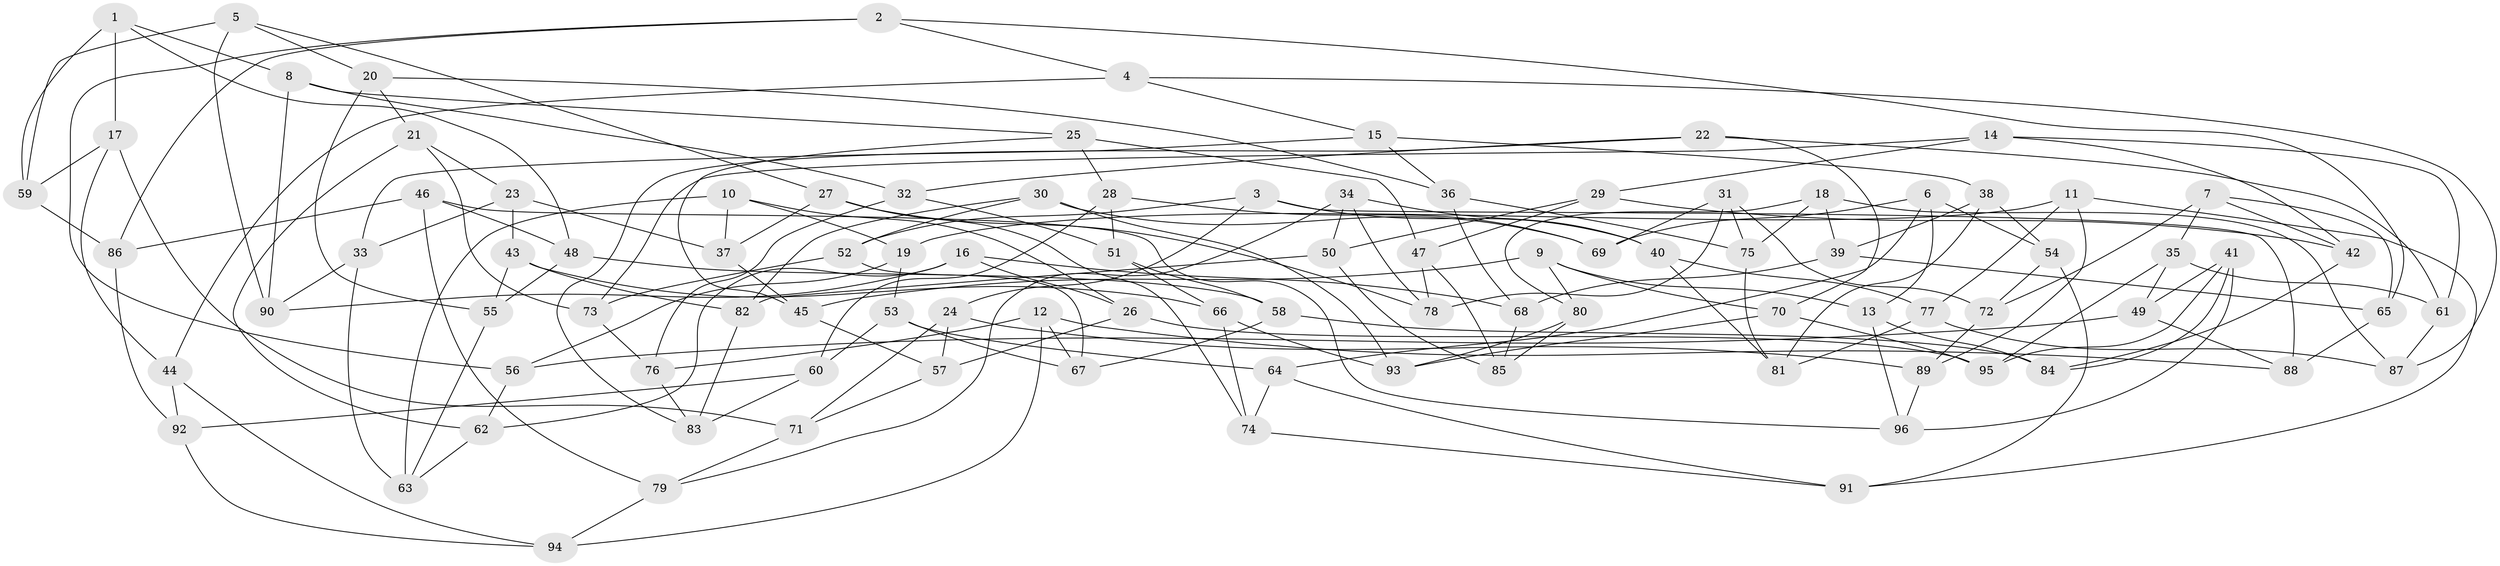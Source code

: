 // coarse degree distribution, {4: 0.3728813559322034, 6: 0.4576271186440678, 5: 0.15254237288135594, 3: 0.01694915254237288}
// Generated by graph-tools (version 1.1) at 2025/24/03/03/25 07:24:28]
// undirected, 96 vertices, 192 edges
graph export_dot {
graph [start="1"]
  node [color=gray90,style=filled];
  1;
  2;
  3;
  4;
  5;
  6;
  7;
  8;
  9;
  10;
  11;
  12;
  13;
  14;
  15;
  16;
  17;
  18;
  19;
  20;
  21;
  22;
  23;
  24;
  25;
  26;
  27;
  28;
  29;
  30;
  31;
  32;
  33;
  34;
  35;
  36;
  37;
  38;
  39;
  40;
  41;
  42;
  43;
  44;
  45;
  46;
  47;
  48;
  49;
  50;
  51;
  52;
  53;
  54;
  55;
  56;
  57;
  58;
  59;
  60;
  61;
  62;
  63;
  64;
  65;
  66;
  67;
  68;
  69;
  70;
  71;
  72;
  73;
  74;
  75;
  76;
  77;
  78;
  79;
  80;
  81;
  82;
  83;
  84;
  85;
  86;
  87;
  88;
  89;
  90;
  91;
  92;
  93;
  94;
  95;
  96;
  1 -- 59;
  1 -- 17;
  1 -- 8;
  1 -- 48;
  2 -- 65;
  2 -- 86;
  2 -- 56;
  2 -- 4;
  3 -- 24;
  3 -- 88;
  3 -- 52;
  3 -- 40;
  4 -- 44;
  4 -- 87;
  4 -- 15;
  5 -- 90;
  5 -- 59;
  5 -- 20;
  5 -- 27;
  6 -- 69;
  6 -- 13;
  6 -- 54;
  6 -- 64;
  7 -- 42;
  7 -- 65;
  7 -- 35;
  7 -- 72;
  8 -- 25;
  8 -- 32;
  8 -- 90;
  9 -- 45;
  9 -- 80;
  9 -- 70;
  9 -- 13;
  10 -- 19;
  10 -- 37;
  10 -- 63;
  10 -- 26;
  11 -- 77;
  11 -- 91;
  11 -- 89;
  11 -- 19;
  12 -- 76;
  12 -- 88;
  12 -- 94;
  12 -- 67;
  13 -- 84;
  13 -- 96;
  14 -- 73;
  14 -- 61;
  14 -- 29;
  14 -- 42;
  15 -- 33;
  15 -- 38;
  15 -- 36;
  16 -- 62;
  16 -- 90;
  16 -- 26;
  16 -- 68;
  17 -- 71;
  17 -- 59;
  17 -- 44;
  18 -- 80;
  18 -- 39;
  18 -- 75;
  18 -- 87;
  19 -- 56;
  19 -- 53;
  20 -- 55;
  20 -- 36;
  20 -- 21;
  21 -- 23;
  21 -- 73;
  21 -- 62;
  22 -- 61;
  22 -- 83;
  22 -- 32;
  22 -- 70;
  23 -- 33;
  23 -- 43;
  23 -- 37;
  24 -- 89;
  24 -- 71;
  24 -- 57;
  25 -- 28;
  25 -- 47;
  25 -- 45;
  26 -- 95;
  26 -- 57;
  27 -- 37;
  27 -- 74;
  27 -- 78;
  28 -- 60;
  28 -- 51;
  28 -- 69;
  29 -- 50;
  29 -- 42;
  29 -- 47;
  30 -- 93;
  30 -- 52;
  30 -- 69;
  30 -- 82;
  31 -- 78;
  31 -- 75;
  31 -- 72;
  31 -- 69;
  32 -- 76;
  32 -- 51;
  33 -- 63;
  33 -- 90;
  34 -- 40;
  34 -- 79;
  34 -- 78;
  34 -- 50;
  35 -- 61;
  35 -- 49;
  35 -- 95;
  36 -- 68;
  36 -- 75;
  37 -- 45;
  38 -- 81;
  38 -- 39;
  38 -- 54;
  39 -- 65;
  39 -- 68;
  40 -- 81;
  40 -- 77;
  41 -- 96;
  41 -- 49;
  41 -- 95;
  41 -- 84;
  42 -- 84;
  43 -- 82;
  43 -- 55;
  43 -- 66;
  44 -- 92;
  44 -- 94;
  45 -- 57;
  46 -- 79;
  46 -- 86;
  46 -- 96;
  46 -- 48;
  47 -- 85;
  47 -- 78;
  48 -- 55;
  48 -- 58;
  49 -- 56;
  49 -- 88;
  50 -- 85;
  50 -- 82;
  51 -- 58;
  51 -- 66;
  52 -- 73;
  52 -- 67;
  53 -- 60;
  53 -- 67;
  53 -- 64;
  54 -- 91;
  54 -- 72;
  55 -- 63;
  56 -- 62;
  57 -- 71;
  58 -- 67;
  58 -- 84;
  59 -- 86;
  60 -- 92;
  60 -- 83;
  61 -- 87;
  62 -- 63;
  64 -- 74;
  64 -- 91;
  65 -- 88;
  66 -- 74;
  66 -- 93;
  68 -- 85;
  70 -- 93;
  70 -- 95;
  71 -- 79;
  72 -- 89;
  73 -- 76;
  74 -- 91;
  75 -- 81;
  76 -- 83;
  77 -- 81;
  77 -- 87;
  79 -- 94;
  80 -- 93;
  80 -- 85;
  82 -- 83;
  86 -- 92;
  89 -- 96;
  92 -- 94;
}
